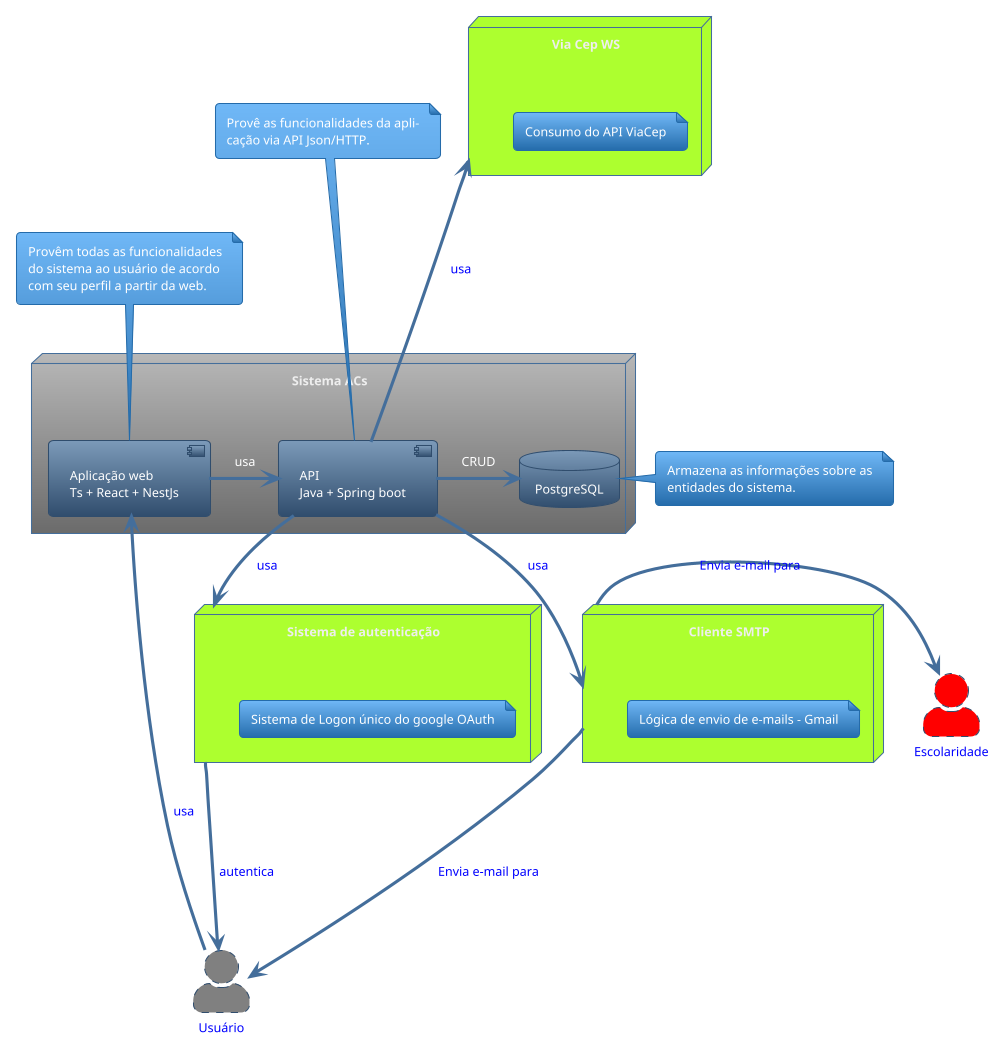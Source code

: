 @startuml Diagrama c2 - container
!theme spacelab
skinparam actorStyle awesome

node "Sistema ACs" {
    [Aplicação web\nTs + React + NestJs] as front
    [API\nJava + Spring boot] as back
    database "PostgreSQL"

    front -right--> back: usa
    back -right--> PostgreSQL: CRUD
}

node "Cliente SMTP" as SMTP #GreenYellow {
    note as N0
        Lógica de envio de e-mails - Gmail
    end note
}

node "Sistema de autenticação" as Auth #GreenYellow {
    note as N1
        Sistema de Logon único do google OAuth
    end note
}

node "Via Cep WS" as ViaCep #GreenYellow {
    note as N2
        Consumo do API ViaCep
    end note
}

note as front_note
    Provêm todas as funcionalidades
    do sistema ao usuário de acordo
    com seu perfil a partir da web.
end note

note as back_note
    Provê as funcionalidades da apli-
    cação via API Json/HTTP.
end note

note as db_note
    Armazena as informações sobre as
    entidades do sistema.
end note

front -up-> front_note
back -up--> back_note
PostgreSQL -right-> db_note

Actor Usuário #gray;line.dashed;text:blue
Actor Escolaridade #red;line.dashed;text:blue

back -down-> Auth #text:blue : usa
back -down-> SMTP #text:blue : usa
back -up--> ViaCep #text:blue : usa
Usuário -up-> front #text:blue : usa

Auth -> Usuário #text:blue : autentica
SMTP -down--> Usuário #text:blue : Envia e-mail para
SMTP -right-> Escolaridade #text:blue : Envia e-mail para
@enduml